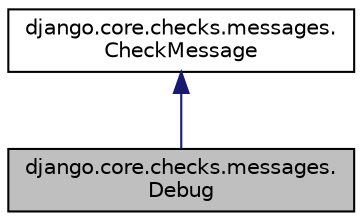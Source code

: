 digraph "django.core.checks.messages.Debug"
{
 // LATEX_PDF_SIZE
  edge [fontname="Helvetica",fontsize="10",labelfontname="Helvetica",labelfontsize="10"];
  node [fontname="Helvetica",fontsize="10",shape=record];
  Node1 [label="django.core.checks.messages.\lDebug",height=0.2,width=0.4,color="black", fillcolor="grey75", style="filled", fontcolor="black",tooltip=" "];
  Node2 -> Node1 [dir="back",color="midnightblue",fontsize="10",style="solid",fontname="Helvetica"];
  Node2 [label="django.core.checks.messages.\lCheckMessage",height=0.2,width=0.4,color="black", fillcolor="white", style="filled",URL="$classdjango_1_1core_1_1checks_1_1messages_1_1_check_message.html",tooltip=" "];
}
